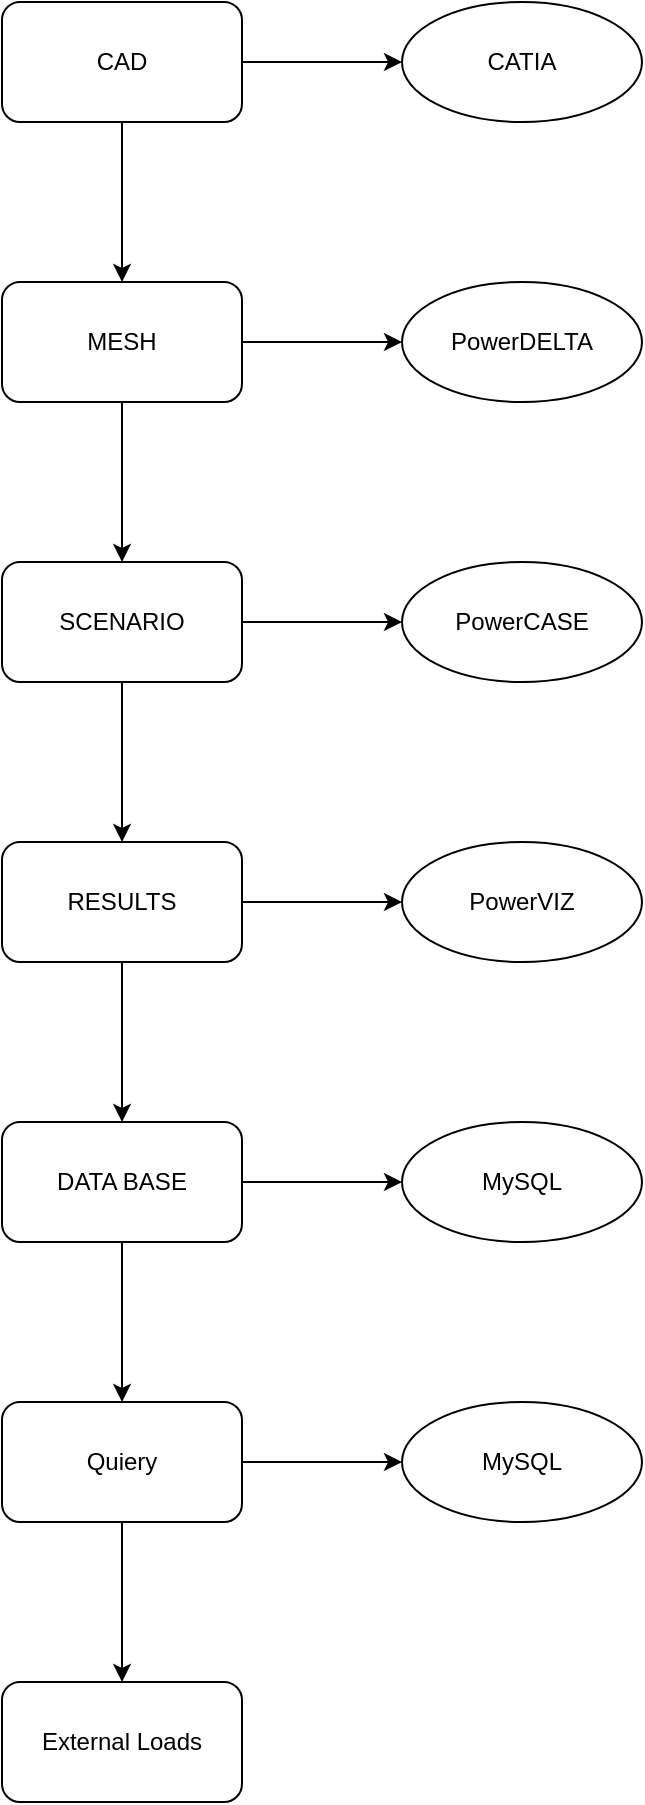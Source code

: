 <mxfile version="17.4.6" type="github">
  <diagram id="C5RBs43oDa-KdzZeNtuy" name="Page-1">
    <mxGraphModel dx="1422" dy="762" grid="1" gridSize="10" guides="1" tooltips="1" connect="1" arrows="1" fold="1" page="1" pageScale="1" pageWidth="827" pageHeight="1169" math="0" shadow="0">
      <root>
        <mxCell id="WIyWlLk6GJQsqaUBKTNV-0" />
        <mxCell id="WIyWlLk6GJQsqaUBKTNV-1" parent="WIyWlLk6GJQsqaUBKTNV-0" />
        <mxCell id="pOmkMSWGpsrRwSI4IJYY-4" value="" style="edgeStyle=orthogonalEdgeStyle;rounded=0;orthogonalLoop=1;jettySize=auto;html=1;" edge="1" parent="WIyWlLk6GJQsqaUBKTNV-1" source="pOmkMSWGpsrRwSI4IJYY-2" target="pOmkMSWGpsrRwSI4IJYY-3">
          <mxGeometry relative="1" as="geometry" />
        </mxCell>
        <mxCell id="pOmkMSWGpsrRwSI4IJYY-14" value="" style="edgeStyle=orthogonalEdgeStyle;rounded=0;orthogonalLoop=1;jettySize=auto;html=1;" edge="1" parent="WIyWlLk6GJQsqaUBKTNV-1" source="pOmkMSWGpsrRwSI4IJYY-2" target="pOmkMSWGpsrRwSI4IJYY-13">
          <mxGeometry relative="1" as="geometry" />
        </mxCell>
        <mxCell id="pOmkMSWGpsrRwSI4IJYY-2" value="CAD" style="rounded=1;whiteSpace=wrap;html=1;" vertex="1" parent="WIyWlLk6GJQsqaUBKTNV-1">
          <mxGeometry x="340" y="80" width="120" height="60" as="geometry" />
        </mxCell>
        <mxCell id="pOmkMSWGpsrRwSI4IJYY-6" value="" style="edgeStyle=orthogonalEdgeStyle;rounded=0;orthogonalLoop=1;jettySize=auto;html=1;" edge="1" parent="WIyWlLk6GJQsqaUBKTNV-1" source="pOmkMSWGpsrRwSI4IJYY-3" target="pOmkMSWGpsrRwSI4IJYY-5">
          <mxGeometry relative="1" as="geometry" />
        </mxCell>
        <mxCell id="pOmkMSWGpsrRwSI4IJYY-16" value="" style="edgeStyle=orthogonalEdgeStyle;rounded=0;orthogonalLoop=1;jettySize=auto;html=1;" edge="1" parent="WIyWlLk6GJQsqaUBKTNV-1" source="pOmkMSWGpsrRwSI4IJYY-3" target="pOmkMSWGpsrRwSI4IJYY-15">
          <mxGeometry relative="1" as="geometry" />
        </mxCell>
        <mxCell id="pOmkMSWGpsrRwSI4IJYY-3" value="MESH" style="rounded=1;whiteSpace=wrap;html=1;" vertex="1" parent="WIyWlLk6GJQsqaUBKTNV-1">
          <mxGeometry x="340" y="220" width="120" height="60" as="geometry" />
        </mxCell>
        <mxCell id="pOmkMSWGpsrRwSI4IJYY-8" value="" style="edgeStyle=orthogonalEdgeStyle;rounded=0;orthogonalLoop=1;jettySize=auto;html=1;" edge="1" parent="WIyWlLk6GJQsqaUBKTNV-1" source="pOmkMSWGpsrRwSI4IJYY-5" target="pOmkMSWGpsrRwSI4IJYY-7">
          <mxGeometry relative="1" as="geometry" />
        </mxCell>
        <mxCell id="pOmkMSWGpsrRwSI4IJYY-18" value="" style="edgeStyle=orthogonalEdgeStyle;rounded=0;orthogonalLoop=1;jettySize=auto;html=1;" edge="1" parent="WIyWlLk6GJQsqaUBKTNV-1" source="pOmkMSWGpsrRwSI4IJYY-5" target="pOmkMSWGpsrRwSI4IJYY-17">
          <mxGeometry relative="1" as="geometry" />
        </mxCell>
        <mxCell id="pOmkMSWGpsrRwSI4IJYY-5" value="SCENARIO" style="rounded=1;whiteSpace=wrap;html=1;" vertex="1" parent="WIyWlLk6GJQsqaUBKTNV-1">
          <mxGeometry x="340" y="360" width="120" height="60" as="geometry" />
        </mxCell>
        <mxCell id="pOmkMSWGpsrRwSI4IJYY-10" value="" style="edgeStyle=orthogonalEdgeStyle;rounded=0;orthogonalLoop=1;jettySize=auto;html=1;" edge="1" parent="WIyWlLk6GJQsqaUBKTNV-1" source="pOmkMSWGpsrRwSI4IJYY-7" target="pOmkMSWGpsrRwSI4IJYY-9">
          <mxGeometry relative="1" as="geometry" />
        </mxCell>
        <mxCell id="pOmkMSWGpsrRwSI4IJYY-20" value="" style="edgeStyle=orthogonalEdgeStyle;rounded=0;orthogonalLoop=1;jettySize=auto;html=1;" edge="1" parent="WIyWlLk6GJQsqaUBKTNV-1" source="pOmkMSWGpsrRwSI4IJYY-7" target="pOmkMSWGpsrRwSI4IJYY-19">
          <mxGeometry relative="1" as="geometry" />
        </mxCell>
        <mxCell id="pOmkMSWGpsrRwSI4IJYY-7" value="RESULTS" style="rounded=1;whiteSpace=wrap;html=1;" vertex="1" parent="WIyWlLk6GJQsqaUBKTNV-1">
          <mxGeometry x="340" y="500" width="120" height="60" as="geometry" />
        </mxCell>
        <mxCell id="pOmkMSWGpsrRwSI4IJYY-12" value="" style="edgeStyle=orthogonalEdgeStyle;rounded=0;orthogonalLoop=1;jettySize=auto;html=1;" edge="1" parent="WIyWlLk6GJQsqaUBKTNV-1" source="pOmkMSWGpsrRwSI4IJYY-9" target="pOmkMSWGpsrRwSI4IJYY-11">
          <mxGeometry relative="1" as="geometry" />
        </mxCell>
        <mxCell id="pOmkMSWGpsrRwSI4IJYY-22" value="" style="edgeStyle=orthogonalEdgeStyle;rounded=0;orthogonalLoop=1;jettySize=auto;html=1;" edge="1" parent="WIyWlLk6GJQsqaUBKTNV-1" source="pOmkMSWGpsrRwSI4IJYY-9" target="pOmkMSWGpsrRwSI4IJYY-21">
          <mxGeometry relative="1" as="geometry" />
        </mxCell>
        <mxCell id="pOmkMSWGpsrRwSI4IJYY-9" value="DATA BASE" style="rounded=1;whiteSpace=wrap;html=1;" vertex="1" parent="WIyWlLk6GJQsqaUBKTNV-1">
          <mxGeometry x="340" y="640" width="120" height="60" as="geometry" />
        </mxCell>
        <mxCell id="pOmkMSWGpsrRwSI4IJYY-24" value="" style="edgeStyle=orthogonalEdgeStyle;rounded=0;orthogonalLoop=1;jettySize=auto;html=1;" edge="1" parent="WIyWlLk6GJQsqaUBKTNV-1" source="pOmkMSWGpsrRwSI4IJYY-11" target="pOmkMSWGpsrRwSI4IJYY-23">
          <mxGeometry relative="1" as="geometry" />
        </mxCell>
        <mxCell id="pOmkMSWGpsrRwSI4IJYY-26" value="" style="edgeStyle=orthogonalEdgeStyle;rounded=0;orthogonalLoop=1;jettySize=auto;html=1;" edge="1" parent="WIyWlLk6GJQsqaUBKTNV-1" source="pOmkMSWGpsrRwSI4IJYY-11" target="pOmkMSWGpsrRwSI4IJYY-25">
          <mxGeometry relative="1" as="geometry" />
        </mxCell>
        <mxCell id="pOmkMSWGpsrRwSI4IJYY-11" value="Quiery" style="rounded=1;whiteSpace=wrap;html=1;" vertex="1" parent="WIyWlLk6GJQsqaUBKTNV-1">
          <mxGeometry x="340" y="780" width="120" height="60" as="geometry" />
        </mxCell>
        <mxCell id="pOmkMSWGpsrRwSI4IJYY-13" value="CATIA" style="ellipse;whiteSpace=wrap;html=1;rounded=1;" vertex="1" parent="WIyWlLk6GJQsqaUBKTNV-1">
          <mxGeometry x="540" y="80" width="120" height="60" as="geometry" />
        </mxCell>
        <mxCell id="pOmkMSWGpsrRwSI4IJYY-15" value="PowerDELTA" style="ellipse;whiteSpace=wrap;html=1;rounded=1;" vertex="1" parent="WIyWlLk6GJQsqaUBKTNV-1">
          <mxGeometry x="540" y="220" width="120" height="60" as="geometry" />
        </mxCell>
        <mxCell id="pOmkMSWGpsrRwSI4IJYY-17" value="PowerCASE" style="ellipse;whiteSpace=wrap;html=1;rounded=1;" vertex="1" parent="WIyWlLk6GJQsqaUBKTNV-1">
          <mxGeometry x="540" y="360" width="120" height="60" as="geometry" />
        </mxCell>
        <mxCell id="pOmkMSWGpsrRwSI4IJYY-19" value="PowerVIZ" style="ellipse;whiteSpace=wrap;html=1;rounded=1;" vertex="1" parent="WIyWlLk6GJQsqaUBKTNV-1">
          <mxGeometry x="540" y="500" width="120" height="60" as="geometry" />
        </mxCell>
        <mxCell id="pOmkMSWGpsrRwSI4IJYY-21" value="MySQL" style="ellipse;whiteSpace=wrap;html=1;rounded=1;" vertex="1" parent="WIyWlLk6GJQsqaUBKTNV-1">
          <mxGeometry x="540" y="640" width="120" height="60" as="geometry" />
        </mxCell>
        <mxCell id="pOmkMSWGpsrRwSI4IJYY-23" value="MySQL" style="ellipse;whiteSpace=wrap;html=1;rounded=1;" vertex="1" parent="WIyWlLk6GJQsqaUBKTNV-1">
          <mxGeometry x="540" y="780" width="120" height="60" as="geometry" />
        </mxCell>
        <mxCell id="pOmkMSWGpsrRwSI4IJYY-25" value="External Loads" style="rounded=1;whiteSpace=wrap;html=1;" vertex="1" parent="WIyWlLk6GJQsqaUBKTNV-1">
          <mxGeometry x="340" y="920" width="120" height="60" as="geometry" />
        </mxCell>
      </root>
    </mxGraphModel>
  </diagram>
</mxfile>
